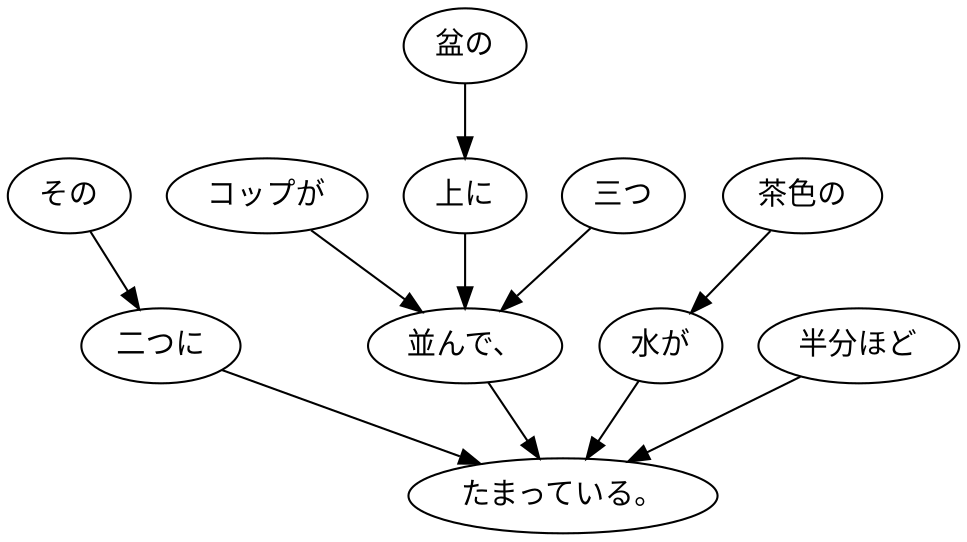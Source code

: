 digraph graph9122 {
	node0 [label="コップが"];
	node1 [label="盆の"];
	node2 [label="上に"];
	node3 [label="三つ"];
	node4 [label="並んで、"];
	node5 [label="その"];
	node6 [label="二つに"];
	node7 [label="茶色の"];
	node8 [label="水が"];
	node9 [label="半分ほど"];
	node10 [label="たまっている。"];
	node0 -> node4;
	node1 -> node2;
	node2 -> node4;
	node3 -> node4;
	node4 -> node10;
	node5 -> node6;
	node6 -> node10;
	node7 -> node8;
	node8 -> node10;
	node9 -> node10;
}
